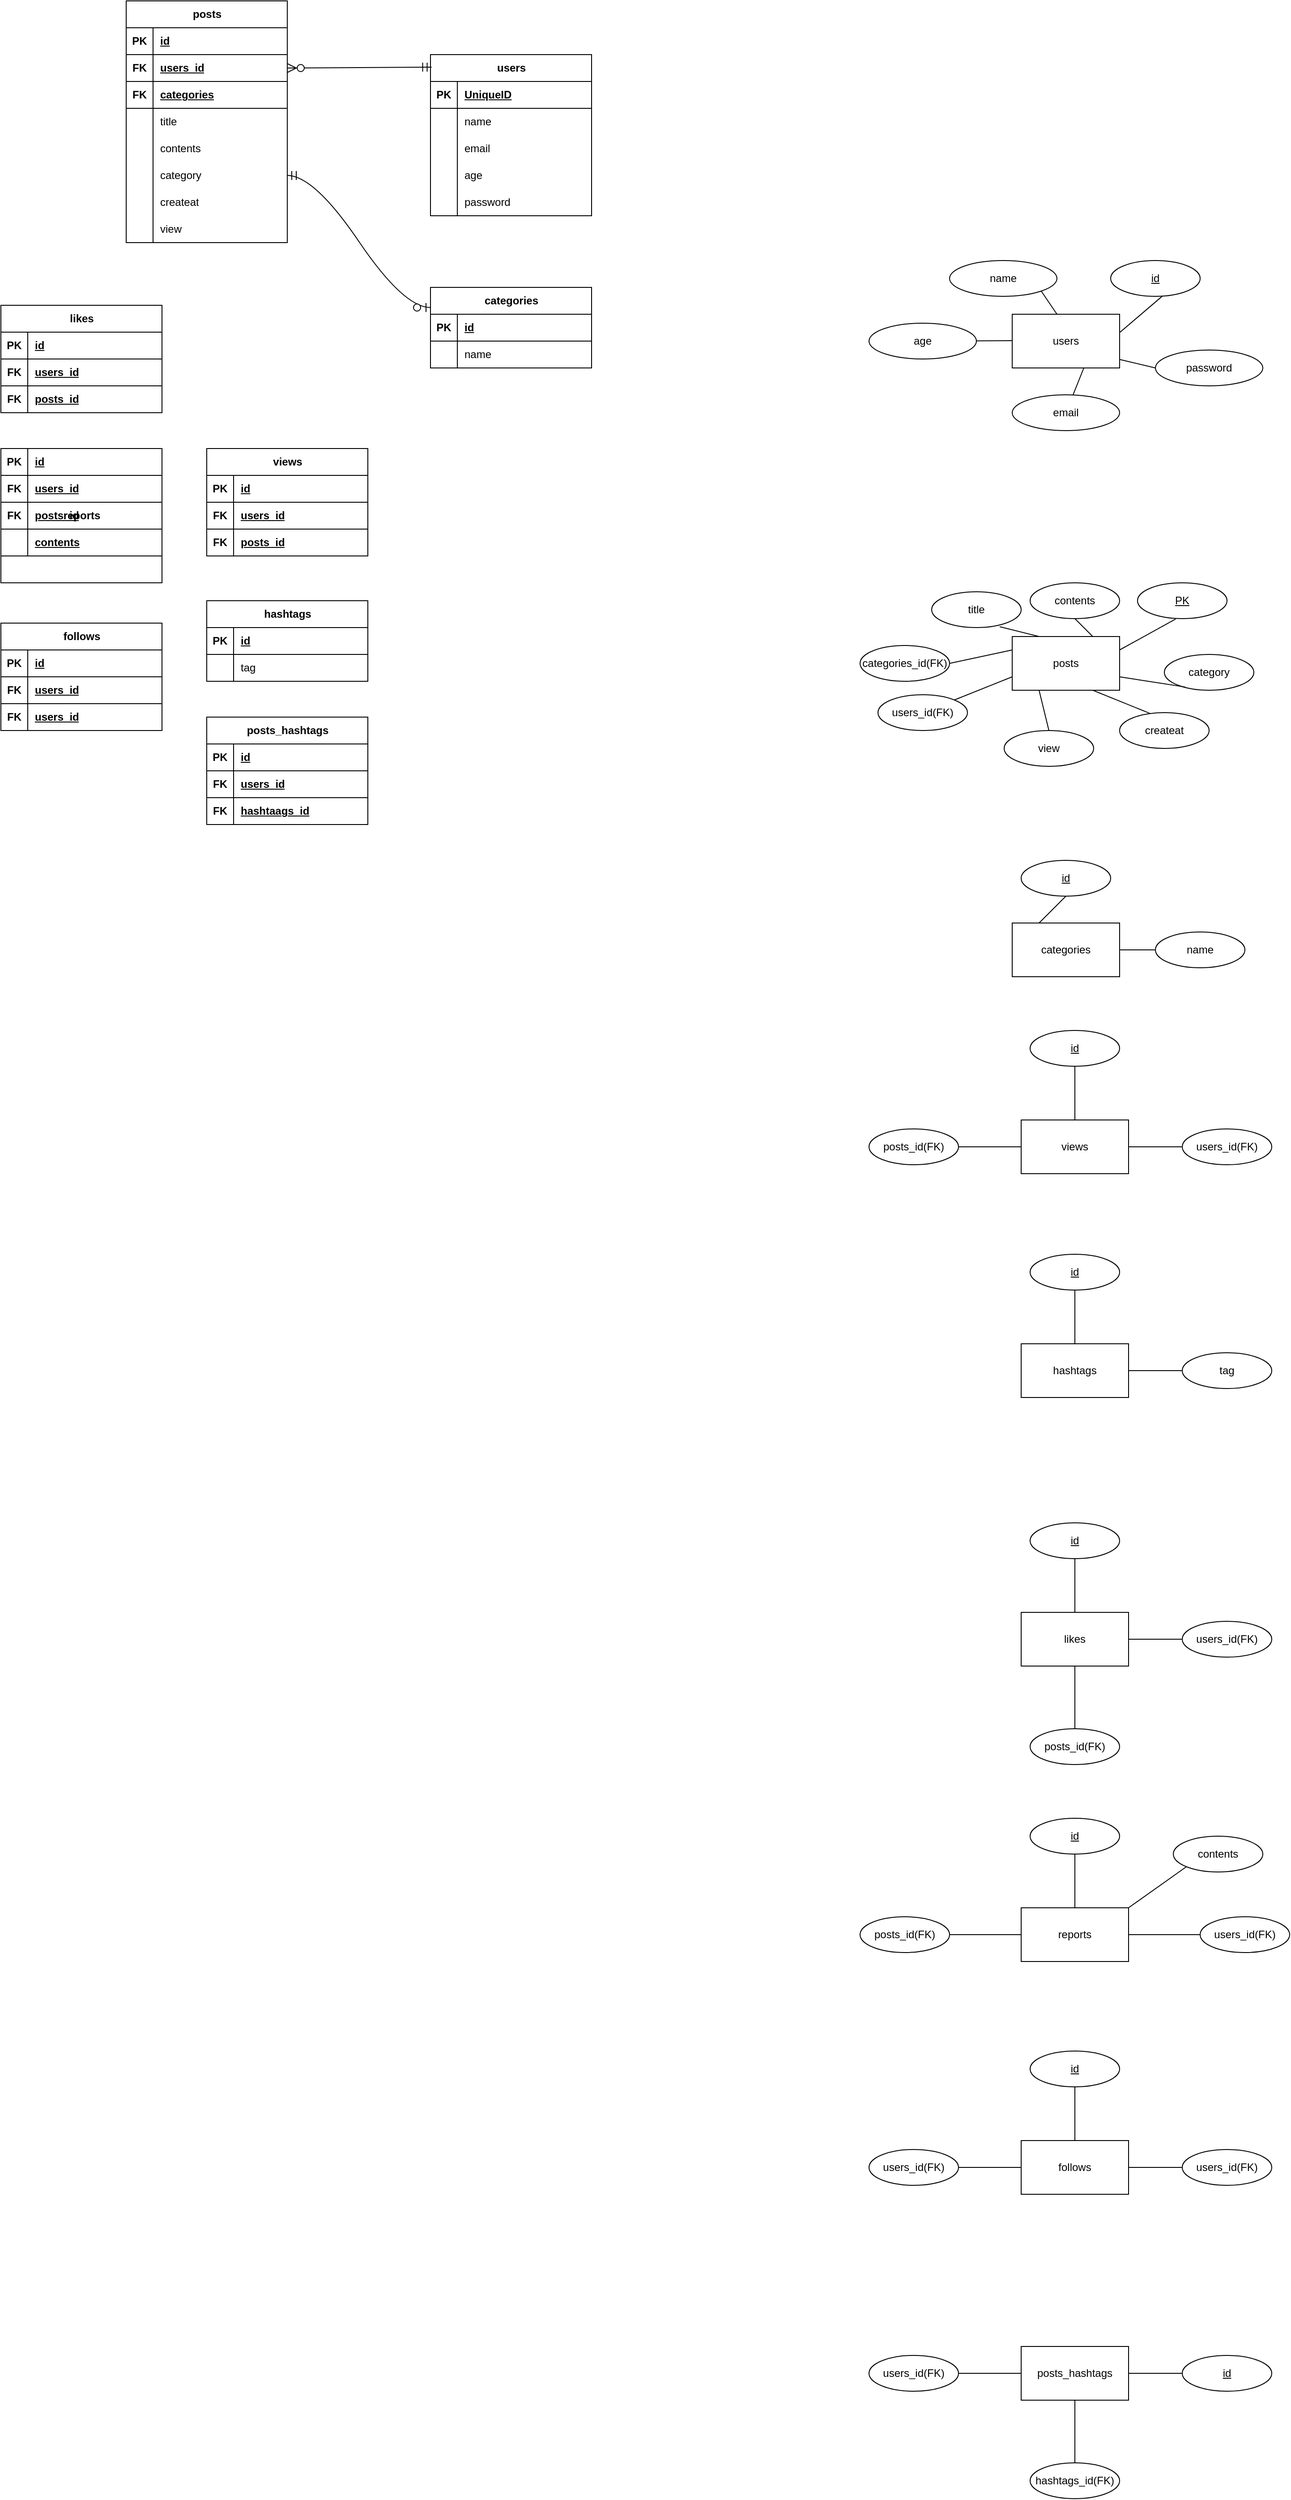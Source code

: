 <mxfile version="28.1.1">
  <diagram name="페이지-1" id="oCtiQNkpkgry0I2lsgXV">
    <mxGraphModel dx="1355" dy="2084" grid="1" gridSize="10" guides="1" tooltips="1" connect="1" arrows="1" fold="1" page="1" pageScale="1" pageWidth="827" pageHeight="1169" math="0" shadow="0">
      <root>
        <mxCell id="0" />
        <mxCell id="1" parent="0" />
        <mxCell id="-64R4cn32s9kmWbZgJ81-1" value="users" style="rounded=0;whiteSpace=wrap;html=1;" vertex="1" parent="1">
          <mxGeometry x="1170" y="100" width="120" height="60" as="geometry" />
        </mxCell>
        <mxCell id="-64R4cn32s9kmWbZgJ81-2" value="posts" style="rounded=0;whiteSpace=wrap;html=1;" vertex="1" parent="1">
          <mxGeometry x="1170" y="460" width="120" height="60" as="geometry" />
        </mxCell>
        <mxCell id="-64R4cn32s9kmWbZgJ81-3" value="categories" style="rounded=0;whiteSpace=wrap;html=1;" vertex="1" parent="1">
          <mxGeometry x="1170" y="780" width="120" height="60" as="geometry" />
        </mxCell>
        <mxCell id="-64R4cn32s9kmWbZgJ81-4" value="views" style="rounded=0;whiteSpace=wrap;html=1;" vertex="1" parent="1">
          <mxGeometry x="1180" y="1000" width="120" height="60" as="geometry" />
        </mxCell>
        <mxCell id="-64R4cn32s9kmWbZgJ81-5" value="hashtags" style="rounded=0;whiteSpace=wrap;html=1;" vertex="1" parent="1">
          <mxGeometry x="1180" y="1250" width="120" height="60" as="geometry" />
        </mxCell>
        <mxCell id="-64R4cn32s9kmWbZgJ81-6" value="reports" style="rounded=0;whiteSpace=wrap;html=1;" vertex="1" parent="1">
          <mxGeometry x="1180" y="1880" width="120" height="60" as="geometry" />
        </mxCell>
        <mxCell id="-64R4cn32s9kmWbZgJ81-7" value="follow&lt;span style=&quot;background-color: transparent; color: light-dark(rgb(0, 0, 0), rgb(255, 255, 255));&quot;&gt;s&lt;/span&gt;" style="rounded=0;whiteSpace=wrap;html=1;" vertex="1" parent="1">
          <mxGeometry x="1180" y="2140" width="120" height="60" as="geometry" />
        </mxCell>
        <mxCell id="-64R4cn32s9kmWbZgJ81-8" value="email" style="ellipse;whiteSpace=wrap;html=1;" vertex="1" parent="1">
          <mxGeometry x="1170" y="190" width="120" height="40" as="geometry" />
        </mxCell>
        <mxCell id="-64R4cn32s9kmWbZgJ81-9" value="password" style="ellipse;whiteSpace=wrap;html=1;" vertex="1" parent="1">
          <mxGeometry x="1330" y="140" width="120" height="40" as="geometry" />
        </mxCell>
        <mxCell id="-64R4cn32s9kmWbZgJ81-10" value="name" style="ellipse;whiteSpace=wrap;html=1;" vertex="1" parent="1">
          <mxGeometry x="1100" y="40" width="120" height="40" as="geometry" />
        </mxCell>
        <mxCell id="-64R4cn32s9kmWbZgJ81-11" value="age" style="ellipse;whiteSpace=wrap;html=1;" vertex="1" parent="1">
          <mxGeometry x="1010" y="110" width="120" height="40" as="geometry" />
        </mxCell>
        <mxCell id="-64R4cn32s9kmWbZgJ81-12" value="id" style="ellipse;whiteSpace=wrap;html=1;align=center;fontStyle=4;" vertex="1" parent="1">
          <mxGeometry x="1280" y="40" width="100" height="40" as="geometry" />
        </mxCell>
        <mxCell id="-64R4cn32s9kmWbZgJ81-13" value="" style="endArrow=none;html=1;rounded=0;" edge="1" parent="1" target="-64R4cn32s9kmWbZgJ81-11">
          <mxGeometry relative="1" as="geometry">
            <mxPoint x="1170" y="129.5" as="sourcePoint" />
            <mxPoint x="1330" y="129.5" as="targetPoint" />
          </mxGeometry>
        </mxCell>
        <mxCell id="-64R4cn32s9kmWbZgJ81-14" value="" style="endArrow=none;html=1;rounded=0;exitX=0.58;exitY=0.989;exitDx=0;exitDy=0;exitPerimeter=0;" edge="1" parent="1" source="-64R4cn32s9kmWbZgJ81-12">
          <mxGeometry relative="1" as="geometry">
            <mxPoint x="1330" y="120" as="sourcePoint" />
            <mxPoint x="1290" y="120.5" as="targetPoint" />
          </mxGeometry>
        </mxCell>
        <mxCell id="-64R4cn32s9kmWbZgJ81-15" value="" style="endArrow=none;html=1;rounded=0;exitX=0;exitY=0.5;exitDx=0;exitDy=0;" edge="1" parent="1" source="-64R4cn32s9kmWbZgJ81-9">
          <mxGeometry relative="1" as="geometry">
            <mxPoint x="1338" y="110" as="sourcePoint" />
            <mxPoint x="1290" y="150.5" as="targetPoint" />
          </mxGeometry>
        </mxCell>
        <mxCell id="-64R4cn32s9kmWbZgJ81-16" value="" style="endArrow=none;html=1;rounded=0;" edge="1" parent="1" target="-64R4cn32s9kmWbZgJ81-8">
          <mxGeometry relative="1" as="geometry">
            <mxPoint x="1250" y="160" as="sourcePoint" />
            <mxPoint x="1270" y="180" as="targetPoint" />
          </mxGeometry>
        </mxCell>
        <mxCell id="-64R4cn32s9kmWbZgJ81-17" value="" style="endArrow=none;html=1;rounded=0;exitX=1;exitY=1;exitDx=0;exitDy=0;" edge="1" parent="1" source="-64R4cn32s9kmWbZgJ81-10">
          <mxGeometry relative="1" as="geometry">
            <mxPoint x="1268" y="59.5" as="sourcePoint" />
            <mxPoint x="1220" y="100" as="targetPoint" />
          </mxGeometry>
        </mxCell>
        <mxCell id="-64R4cn32s9kmWbZgJ81-18" value="users" style="shape=table;startSize=30;container=1;collapsible=1;childLayout=tableLayout;fixedRows=1;rowLines=0;fontStyle=1;align=center;resizeLast=1;html=1;" vertex="1" parent="1">
          <mxGeometry x="520" y="-190" width="180" height="180" as="geometry" />
        </mxCell>
        <mxCell id="-64R4cn32s9kmWbZgJ81-19" value="" style="shape=tableRow;horizontal=0;startSize=0;swimlaneHead=0;swimlaneBody=0;fillColor=none;collapsible=0;dropTarget=0;points=[[0,0.5],[1,0.5]];portConstraint=eastwest;top=0;left=0;right=0;bottom=1;" vertex="1" parent="-64R4cn32s9kmWbZgJ81-18">
          <mxGeometry y="30" width="180" height="30" as="geometry" />
        </mxCell>
        <mxCell id="-64R4cn32s9kmWbZgJ81-20" value="PK" style="shape=partialRectangle;connectable=0;fillColor=none;top=0;left=0;bottom=0;right=0;fontStyle=1;overflow=hidden;whiteSpace=wrap;html=1;" vertex="1" parent="-64R4cn32s9kmWbZgJ81-19">
          <mxGeometry width="30" height="30" as="geometry">
            <mxRectangle width="30" height="30" as="alternateBounds" />
          </mxGeometry>
        </mxCell>
        <mxCell id="-64R4cn32s9kmWbZgJ81-21" value="UniqueID" style="shape=partialRectangle;connectable=0;fillColor=none;top=0;left=0;bottom=0;right=0;align=left;spacingLeft=6;fontStyle=5;overflow=hidden;whiteSpace=wrap;html=1;" vertex="1" parent="-64R4cn32s9kmWbZgJ81-19">
          <mxGeometry x="30" width="150" height="30" as="geometry">
            <mxRectangle width="150" height="30" as="alternateBounds" />
          </mxGeometry>
        </mxCell>
        <mxCell id="-64R4cn32s9kmWbZgJ81-22" value="" style="shape=tableRow;horizontal=0;startSize=0;swimlaneHead=0;swimlaneBody=0;fillColor=none;collapsible=0;dropTarget=0;points=[[0,0.5],[1,0.5]];portConstraint=eastwest;top=0;left=0;right=0;bottom=0;" vertex="1" parent="-64R4cn32s9kmWbZgJ81-18">
          <mxGeometry y="60" width="180" height="30" as="geometry" />
        </mxCell>
        <mxCell id="-64R4cn32s9kmWbZgJ81-23" value="" style="shape=partialRectangle;connectable=0;fillColor=none;top=0;left=0;bottom=0;right=0;editable=1;overflow=hidden;whiteSpace=wrap;html=1;" vertex="1" parent="-64R4cn32s9kmWbZgJ81-22">
          <mxGeometry width="30" height="30" as="geometry">
            <mxRectangle width="30" height="30" as="alternateBounds" />
          </mxGeometry>
        </mxCell>
        <mxCell id="-64R4cn32s9kmWbZgJ81-24" value="name" style="shape=partialRectangle;connectable=0;fillColor=none;top=0;left=0;bottom=0;right=0;align=left;spacingLeft=6;overflow=hidden;whiteSpace=wrap;html=1;" vertex="1" parent="-64R4cn32s9kmWbZgJ81-22">
          <mxGeometry x="30" width="150" height="30" as="geometry">
            <mxRectangle width="150" height="30" as="alternateBounds" />
          </mxGeometry>
        </mxCell>
        <mxCell id="-64R4cn32s9kmWbZgJ81-25" value="" style="shape=tableRow;horizontal=0;startSize=0;swimlaneHead=0;swimlaneBody=0;fillColor=none;collapsible=0;dropTarget=0;points=[[0,0.5],[1,0.5]];portConstraint=eastwest;top=0;left=0;right=0;bottom=0;" vertex="1" parent="-64R4cn32s9kmWbZgJ81-18">
          <mxGeometry y="90" width="180" height="30" as="geometry" />
        </mxCell>
        <mxCell id="-64R4cn32s9kmWbZgJ81-26" value="" style="shape=partialRectangle;connectable=0;fillColor=none;top=0;left=0;bottom=0;right=0;editable=1;overflow=hidden;whiteSpace=wrap;html=1;" vertex="1" parent="-64R4cn32s9kmWbZgJ81-25">
          <mxGeometry width="30" height="30" as="geometry">
            <mxRectangle width="30" height="30" as="alternateBounds" />
          </mxGeometry>
        </mxCell>
        <mxCell id="-64R4cn32s9kmWbZgJ81-27" value="email" style="shape=partialRectangle;connectable=0;fillColor=none;top=0;left=0;bottom=0;right=0;align=left;spacingLeft=6;overflow=hidden;whiteSpace=wrap;html=1;" vertex="1" parent="-64R4cn32s9kmWbZgJ81-25">
          <mxGeometry x="30" width="150" height="30" as="geometry">
            <mxRectangle width="150" height="30" as="alternateBounds" />
          </mxGeometry>
        </mxCell>
        <mxCell id="-64R4cn32s9kmWbZgJ81-28" value="" style="shape=tableRow;horizontal=0;startSize=0;swimlaneHead=0;swimlaneBody=0;fillColor=none;collapsible=0;dropTarget=0;points=[[0,0.5],[1,0.5]];portConstraint=eastwest;top=0;left=0;right=0;bottom=0;" vertex="1" parent="-64R4cn32s9kmWbZgJ81-18">
          <mxGeometry y="120" width="180" height="30" as="geometry" />
        </mxCell>
        <mxCell id="-64R4cn32s9kmWbZgJ81-29" value="" style="shape=partialRectangle;connectable=0;fillColor=none;top=0;left=0;bottom=0;right=0;editable=1;overflow=hidden;whiteSpace=wrap;html=1;" vertex="1" parent="-64R4cn32s9kmWbZgJ81-28">
          <mxGeometry width="30" height="30" as="geometry">
            <mxRectangle width="30" height="30" as="alternateBounds" />
          </mxGeometry>
        </mxCell>
        <mxCell id="-64R4cn32s9kmWbZgJ81-30" value="age" style="shape=partialRectangle;connectable=0;fillColor=none;top=0;left=0;bottom=0;right=0;align=left;spacingLeft=6;overflow=hidden;whiteSpace=wrap;html=1;" vertex="1" parent="-64R4cn32s9kmWbZgJ81-28">
          <mxGeometry x="30" width="150" height="30" as="geometry">
            <mxRectangle width="150" height="30" as="alternateBounds" />
          </mxGeometry>
        </mxCell>
        <mxCell id="-64R4cn32s9kmWbZgJ81-31" value="" style="shape=tableRow;horizontal=0;startSize=0;swimlaneHead=0;swimlaneBody=0;fillColor=none;collapsible=0;dropTarget=0;points=[[0,0.5],[1,0.5]];portConstraint=eastwest;top=0;left=0;right=0;bottom=0;" vertex="1" parent="-64R4cn32s9kmWbZgJ81-18">
          <mxGeometry y="150" width="180" height="30" as="geometry" />
        </mxCell>
        <mxCell id="-64R4cn32s9kmWbZgJ81-32" value="" style="shape=partialRectangle;connectable=0;fillColor=none;top=0;left=0;bottom=0;right=0;editable=1;overflow=hidden;whiteSpace=wrap;html=1;" vertex="1" parent="-64R4cn32s9kmWbZgJ81-31">
          <mxGeometry width="30" height="30" as="geometry">
            <mxRectangle width="30" height="30" as="alternateBounds" />
          </mxGeometry>
        </mxCell>
        <mxCell id="-64R4cn32s9kmWbZgJ81-33" value="password" style="shape=partialRectangle;connectable=0;fillColor=none;top=0;left=0;bottom=0;right=0;align=left;spacingLeft=6;overflow=hidden;whiteSpace=wrap;html=1;" vertex="1" parent="-64R4cn32s9kmWbZgJ81-31">
          <mxGeometry x="30" width="150" height="30" as="geometry">
            <mxRectangle width="150" height="30" as="alternateBounds" />
          </mxGeometry>
        </mxCell>
        <mxCell id="-64R4cn32s9kmWbZgJ81-34" value="users_id(FK)" style="ellipse;whiteSpace=wrap;html=1;align=center;" vertex="1" parent="1">
          <mxGeometry x="1020" y="525" width="100" height="40" as="geometry" />
        </mxCell>
        <mxCell id="-64R4cn32s9kmWbZgJ81-35" value="category" style="ellipse;whiteSpace=wrap;html=1;align=center;" vertex="1" parent="1">
          <mxGeometry x="1340" y="480" width="100" height="40" as="geometry" />
        </mxCell>
        <mxCell id="-64R4cn32s9kmWbZgJ81-36" value="categories_id(FK)" style="ellipse;whiteSpace=wrap;html=1;align=center;" vertex="1" parent="1">
          <mxGeometry x="1000" y="470" width="100" height="40" as="geometry" />
        </mxCell>
        <mxCell id="-64R4cn32s9kmWbZgJ81-37" value="view" style="ellipse;whiteSpace=wrap;html=1;align=center;" vertex="1" parent="1">
          <mxGeometry x="1161" y="565" width="100" height="40" as="geometry" />
        </mxCell>
        <mxCell id="-64R4cn32s9kmWbZgJ81-38" value="contents" style="ellipse;whiteSpace=wrap;html=1;align=center;" vertex="1" parent="1">
          <mxGeometry x="1190" y="400" width="100" height="40" as="geometry" />
        </mxCell>
        <mxCell id="-64R4cn32s9kmWbZgJ81-39" value="title" style="ellipse;whiteSpace=wrap;html=1;align=center;" vertex="1" parent="1">
          <mxGeometry x="1080" y="410" width="100" height="40" as="geometry" />
        </mxCell>
        <mxCell id="-64R4cn32s9kmWbZgJ81-40" value="createat" style="ellipse;whiteSpace=wrap;html=1;align=center;" vertex="1" parent="1">
          <mxGeometry x="1290" y="545" width="100" height="40" as="geometry" />
        </mxCell>
        <mxCell id="-64R4cn32s9kmWbZgJ81-41" value="PK" style="ellipse;whiteSpace=wrap;html=1;align=center;fontStyle=4;" vertex="1" parent="1">
          <mxGeometry x="1310" y="400" width="100" height="40" as="geometry" />
        </mxCell>
        <mxCell id="-64R4cn32s9kmWbZgJ81-42" value="" style="endArrow=none;html=1;rounded=0;exitX=0.426;exitY=1.011;exitDx=0;exitDy=0;exitPerimeter=0;entryX=1;entryY=0.25;entryDx=0;entryDy=0;" edge="1" parent="1" source="-64R4cn32s9kmWbZgJ81-41" target="-64R4cn32s9kmWbZgJ81-2">
          <mxGeometry relative="1" as="geometry">
            <mxPoint x="1338" y="439.75" as="sourcePoint" />
            <mxPoint x="1290" y="480.25" as="targetPoint" />
          </mxGeometry>
        </mxCell>
        <mxCell id="-64R4cn32s9kmWbZgJ81-43" value="" style="endArrow=none;html=1;rounded=0;exitX=0.234;exitY=0.911;exitDx=0;exitDy=0;exitPerimeter=0;entryX=1;entryY=0.75;entryDx=0;entryDy=0;" edge="1" parent="1" source="-64R4cn32s9kmWbZgJ81-35" target="-64R4cn32s9kmWbZgJ81-2">
          <mxGeometry relative="1" as="geometry">
            <mxPoint x="1353" y="514" as="sourcePoint" />
            <mxPoint x="1290" y="549" as="targetPoint" />
          </mxGeometry>
        </mxCell>
        <mxCell id="-64R4cn32s9kmWbZgJ81-44" value="" style="endArrow=none;html=1;rounded=0;exitX=0.346;exitY=0.029;exitDx=0;exitDy=0;exitPerimeter=0;entryX=0.75;entryY=1;entryDx=0;entryDy=0;" edge="1" parent="1" source="-64R4cn32s9kmWbZgJ81-40" target="-64R4cn32s9kmWbZgJ81-2">
          <mxGeometry relative="1" as="geometry">
            <mxPoint x="1330" y="531" as="sourcePoint" />
            <mxPoint x="1257" y="520" as="targetPoint" />
          </mxGeometry>
        </mxCell>
        <mxCell id="-64R4cn32s9kmWbZgJ81-45" value="" style="endArrow=none;html=1;rounded=0;exitX=0.5;exitY=0;exitDx=0;exitDy=0;entryX=0.25;entryY=1;entryDx=0;entryDy=0;" edge="1" parent="1" source="-64R4cn32s9kmWbZgJ81-37" target="-64R4cn32s9kmWbZgJ81-2">
          <mxGeometry relative="1" as="geometry">
            <mxPoint x="1272.5" y="546" as="sourcePoint" />
            <mxPoint x="1207.5" y="520" as="targetPoint" />
          </mxGeometry>
        </mxCell>
        <mxCell id="-64R4cn32s9kmWbZgJ81-46" value="" style="endArrow=none;html=1;rounded=0;exitX=1;exitY=0;exitDx=0;exitDy=0;entryX=0;entryY=0.75;entryDx=0;entryDy=0;" edge="1" parent="1" source="-64R4cn32s9kmWbZgJ81-34" target="-64R4cn32s9kmWbZgJ81-2">
          <mxGeometry relative="1" as="geometry">
            <mxPoint x="1235" y="520" as="sourcePoint" />
            <mxPoint x="1170" y="494" as="targetPoint" />
          </mxGeometry>
        </mxCell>
        <mxCell id="-64R4cn32s9kmWbZgJ81-47" value="" style="endArrow=none;html=1;rounded=0;exitX=1;exitY=0.5;exitDx=0;exitDy=0;entryX=0;entryY=0.25;entryDx=0;entryDy=0;" edge="1" parent="1" source="-64R4cn32s9kmWbZgJ81-36" target="-64R4cn32s9kmWbZgJ81-2">
          <mxGeometry relative="1" as="geometry">
            <mxPoint x="1130" y="484" as="sourcePoint" />
            <mxPoint x="1162" y="460" as="targetPoint" />
          </mxGeometry>
        </mxCell>
        <mxCell id="-64R4cn32s9kmWbZgJ81-48" value="" style="endArrow=none;html=1;rounded=0;exitX=0.76;exitY=0.975;exitDx=0;exitDy=0;entryX=0.25;entryY=0;entryDx=0;entryDy=0;exitPerimeter=0;" edge="1" parent="1" source="-64R4cn32s9kmWbZgJ81-39" target="-64R4cn32s9kmWbZgJ81-2">
          <mxGeometry relative="1" as="geometry">
            <mxPoint x="1150" y="500" as="sourcePoint" />
            <mxPoint x="1188" y="504" as="targetPoint" />
          </mxGeometry>
        </mxCell>
        <mxCell id="-64R4cn32s9kmWbZgJ81-49" value="" style="endArrow=none;html=1;rounded=0;exitX=0.75;exitY=0;exitDx=0;exitDy=0;entryX=0.5;entryY=1;entryDx=0;entryDy=0;" edge="1" parent="1" source="-64R4cn32s9kmWbZgJ81-2" target="-64R4cn32s9kmWbZgJ81-38">
          <mxGeometry relative="1" as="geometry">
            <mxPoint x="1166" y="459" as="sourcePoint" />
            <mxPoint x="1210" y="470" as="targetPoint" />
          </mxGeometry>
        </mxCell>
        <mxCell id="-64R4cn32s9kmWbZgJ81-50" value="posts" style="shape=table;startSize=30;container=1;collapsible=1;childLayout=tableLayout;fixedRows=1;rowLines=0;fontStyle=1;align=center;resizeLast=1;html=1;" vertex="1" parent="1">
          <mxGeometry x="180" y="-250" width="180" height="270" as="geometry" />
        </mxCell>
        <mxCell id="-64R4cn32s9kmWbZgJ81-51" value="" style="shape=tableRow;horizontal=0;startSize=0;swimlaneHead=0;swimlaneBody=0;fillColor=none;collapsible=0;dropTarget=0;points=[[0,0.5],[1,0.5]];portConstraint=eastwest;top=0;left=0;right=0;bottom=1;" vertex="1" parent="-64R4cn32s9kmWbZgJ81-50">
          <mxGeometry y="30" width="180" height="30" as="geometry" />
        </mxCell>
        <mxCell id="-64R4cn32s9kmWbZgJ81-52" value="PK" style="shape=partialRectangle;connectable=0;fillColor=none;top=0;left=0;bottom=0;right=0;fontStyle=1;overflow=hidden;whiteSpace=wrap;html=1;" vertex="1" parent="-64R4cn32s9kmWbZgJ81-51">
          <mxGeometry width="30" height="30" as="geometry">
            <mxRectangle width="30" height="30" as="alternateBounds" />
          </mxGeometry>
        </mxCell>
        <mxCell id="-64R4cn32s9kmWbZgJ81-53" value="id" style="shape=partialRectangle;connectable=0;fillColor=none;top=0;left=0;bottom=0;right=0;align=left;spacingLeft=6;fontStyle=5;overflow=hidden;whiteSpace=wrap;html=1;" vertex="1" parent="-64R4cn32s9kmWbZgJ81-51">
          <mxGeometry x="30" width="150" height="30" as="geometry">
            <mxRectangle width="150" height="30" as="alternateBounds" />
          </mxGeometry>
        </mxCell>
        <mxCell id="-64R4cn32s9kmWbZgJ81-54" value="" style="shape=tableRow;horizontal=0;startSize=0;swimlaneHead=0;swimlaneBody=0;fillColor=none;collapsible=0;dropTarget=0;points=[[0,0.5],[1,0.5]];portConstraint=eastwest;top=0;left=0;right=0;bottom=1;" vertex="1" parent="-64R4cn32s9kmWbZgJ81-50">
          <mxGeometry y="60" width="180" height="30" as="geometry" />
        </mxCell>
        <mxCell id="-64R4cn32s9kmWbZgJ81-55" value="FK" style="shape=partialRectangle;connectable=0;fillColor=none;top=0;left=0;bottom=0;right=0;fontStyle=1;overflow=hidden;whiteSpace=wrap;html=1;" vertex="1" parent="-64R4cn32s9kmWbZgJ81-54">
          <mxGeometry width="30" height="30" as="geometry">
            <mxRectangle width="30" height="30" as="alternateBounds" />
          </mxGeometry>
        </mxCell>
        <mxCell id="-64R4cn32s9kmWbZgJ81-56" value="users_id" style="shape=partialRectangle;connectable=0;fillColor=none;top=0;left=0;bottom=0;right=0;align=left;spacingLeft=6;fontStyle=5;overflow=hidden;whiteSpace=wrap;html=1;" vertex="1" parent="-64R4cn32s9kmWbZgJ81-54">
          <mxGeometry x="30" width="150" height="30" as="geometry">
            <mxRectangle width="150" height="30" as="alternateBounds" />
          </mxGeometry>
        </mxCell>
        <mxCell id="-64R4cn32s9kmWbZgJ81-57" value="" style="shape=tableRow;horizontal=0;startSize=0;swimlaneHead=0;swimlaneBody=0;fillColor=none;collapsible=0;dropTarget=0;points=[[0,0.5],[1,0.5]];portConstraint=eastwest;top=0;left=0;right=0;bottom=1;" vertex="1" parent="-64R4cn32s9kmWbZgJ81-50">
          <mxGeometry y="90" width="180" height="30" as="geometry" />
        </mxCell>
        <mxCell id="-64R4cn32s9kmWbZgJ81-58" value="FK" style="shape=partialRectangle;connectable=0;fillColor=none;top=0;left=0;bottom=0;right=0;fontStyle=1;overflow=hidden;whiteSpace=wrap;html=1;" vertex="1" parent="-64R4cn32s9kmWbZgJ81-57">
          <mxGeometry width="30" height="30" as="geometry">
            <mxRectangle width="30" height="30" as="alternateBounds" />
          </mxGeometry>
        </mxCell>
        <mxCell id="-64R4cn32s9kmWbZgJ81-59" value="categories" style="shape=partialRectangle;connectable=0;fillColor=none;top=0;left=0;bottom=0;right=0;align=left;spacingLeft=6;fontStyle=5;overflow=hidden;whiteSpace=wrap;html=1;" vertex="1" parent="-64R4cn32s9kmWbZgJ81-57">
          <mxGeometry x="30" width="150" height="30" as="geometry">
            <mxRectangle width="150" height="30" as="alternateBounds" />
          </mxGeometry>
        </mxCell>
        <mxCell id="-64R4cn32s9kmWbZgJ81-60" value="" style="shape=tableRow;horizontal=0;startSize=0;swimlaneHead=0;swimlaneBody=0;fillColor=none;collapsible=0;dropTarget=0;points=[[0,0.5],[1,0.5]];portConstraint=eastwest;top=0;left=0;right=0;bottom=0;" vertex="1" parent="-64R4cn32s9kmWbZgJ81-50">
          <mxGeometry y="120" width="180" height="30" as="geometry" />
        </mxCell>
        <mxCell id="-64R4cn32s9kmWbZgJ81-61" value="" style="shape=partialRectangle;connectable=0;fillColor=none;top=0;left=0;bottom=0;right=0;editable=1;overflow=hidden;whiteSpace=wrap;html=1;" vertex="1" parent="-64R4cn32s9kmWbZgJ81-60">
          <mxGeometry width="30" height="30" as="geometry">
            <mxRectangle width="30" height="30" as="alternateBounds" />
          </mxGeometry>
        </mxCell>
        <mxCell id="-64R4cn32s9kmWbZgJ81-62" value="title" style="shape=partialRectangle;connectable=0;fillColor=none;top=0;left=0;bottom=0;right=0;align=left;spacingLeft=6;overflow=hidden;whiteSpace=wrap;html=1;" vertex="1" parent="-64R4cn32s9kmWbZgJ81-60">
          <mxGeometry x="30" width="150" height="30" as="geometry">
            <mxRectangle width="150" height="30" as="alternateBounds" />
          </mxGeometry>
        </mxCell>
        <mxCell id="-64R4cn32s9kmWbZgJ81-63" value="" style="shape=tableRow;horizontal=0;startSize=0;swimlaneHead=0;swimlaneBody=0;fillColor=none;collapsible=0;dropTarget=0;points=[[0,0.5],[1,0.5]];portConstraint=eastwest;top=0;left=0;right=0;bottom=0;" vertex="1" parent="-64R4cn32s9kmWbZgJ81-50">
          <mxGeometry y="150" width="180" height="30" as="geometry" />
        </mxCell>
        <mxCell id="-64R4cn32s9kmWbZgJ81-64" value="" style="shape=partialRectangle;connectable=0;fillColor=none;top=0;left=0;bottom=0;right=0;editable=1;overflow=hidden;whiteSpace=wrap;html=1;" vertex="1" parent="-64R4cn32s9kmWbZgJ81-63">
          <mxGeometry width="30" height="30" as="geometry">
            <mxRectangle width="30" height="30" as="alternateBounds" />
          </mxGeometry>
        </mxCell>
        <mxCell id="-64R4cn32s9kmWbZgJ81-65" value="contents" style="shape=partialRectangle;connectable=0;fillColor=none;top=0;left=0;bottom=0;right=0;align=left;spacingLeft=6;overflow=hidden;whiteSpace=wrap;html=1;" vertex="1" parent="-64R4cn32s9kmWbZgJ81-63">
          <mxGeometry x="30" width="150" height="30" as="geometry">
            <mxRectangle width="150" height="30" as="alternateBounds" />
          </mxGeometry>
        </mxCell>
        <mxCell id="-64R4cn32s9kmWbZgJ81-66" value="" style="shape=tableRow;horizontal=0;startSize=0;swimlaneHead=0;swimlaneBody=0;fillColor=none;collapsible=0;dropTarget=0;points=[[0,0.5],[1,0.5]];portConstraint=eastwest;top=0;left=0;right=0;bottom=0;" vertex="1" parent="-64R4cn32s9kmWbZgJ81-50">
          <mxGeometry y="180" width="180" height="30" as="geometry" />
        </mxCell>
        <mxCell id="-64R4cn32s9kmWbZgJ81-67" value="" style="shape=partialRectangle;connectable=0;fillColor=none;top=0;left=0;bottom=0;right=0;editable=1;overflow=hidden;whiteSpace=wrap;html=1;" vertex="1" parent="-64R4cn32s9kmWbZgJ81-66">
          <mxGeometry width="30" height="30" as="geometry">
            <mxRectangle width="30" height="30" as="alternateBounds" />
          </mxGeometry>
        </mxCell>
        <mxCell id="-64R4cn32s9kmWbZgJ81-68" value="category" style="shape=partialRectangle;connectable=0;fillColor=none;top=0;left=0;bottom=0;right=0;align=left;spacingLeft=6;overflow=hidden;whiteSpace=wrap;html=1;" vertex="1" parent="-64R4cn32s9kmWbZgJ81-66">
          <mxGeometry x="30" width="150" height="30" as="geometry">
            <mxRectangle width="150" height="30" as="alternateBounds" />
          </mxGeometry>
        </mxCell>
        <mxCell id="-64R4cn32s9kmWbZgJ81-69" value="" style="shape=tableRow;horizontal=0;startSize=0;swimlaneHead=0;swimlaneBody=0;fillColor=none;collapsible=0;dropTarget=0;points=[[0,0.5],[1,0.5]];portConstraint=eastwest;top=0;left=0;right=0;bottom=0;" vertex="1" parent="-64R4cn32s9kmWbZgJ81-50">
          <mxGeometry y="210" width="180" height="30" as="geometry" />
        </mxCell>
        <mxCell id="-64R4cn32s9kmWbZgJ81-70" value="" style="shape=partialRectangle;connectable=0;fillColor=none;top=0;left=0;bottom=0;right=0;editable=1;overflow=hidden;whiteSpace=wrap;html=1;" vertex="1" parent="-64R4cn32s9kmWbZgJ81-69">
          <mxGeometry width="30" height="30" as="geometry">
            <mxRectangle width="30" height="30" as="alternateBounds" />
          </mxGeometry>
        </mxCell>
        <mxCell id="-64R4cn32s9kmWbZgJ81-71" value="createat" style="shape=partialRectangle;connectable=0;fillColor=none;top=0;left=0;bottom=0;right=0;align=left;spacingLeft=6;overflow=hidden;whiteSpace=wrap;html=1;" vertex="1" parent="-64R4cn32s9kmWbZgJ81-69">
          <mxGeometry x="30" width="150" height="30" as="geometry">
            <mxRectangle width="150" height="30" as="alternateBounds" />
          </mxGeometry>
        </mxCell>
        <mxCell id="-64R4cn32s9kmWbZgJ81-72" value="" style="shape=tableRow;horizontal=0;startSize=0;swimlaneHead=0;swimlaneBody=0;fillColor=none;collapsible=0;dropTarget=0;points=[[0,0.5],[1,0.5]];portConstraint=eastwest;top=0;left=0;right=0;bottom=0;" vertex="1" parent="-64R4cn32s9kmWbZgJ81-50">
          <mxGeometry y="240" width="180" height="30" as="geometry" />
        </mxCell>
        <mxCell id="-64R4cn32s9kmWbZgJ81-73" value="" style="shape=partialRectangle;connectable=0;fillColor=none;top=0;left=0;bottom=0;right=0;editable=1;overflow=hidden;whiteSpace=wrap;html=1;" vertex="1" parent="-64R4cn32s9kmWbZgJ81-72">
          <mxGeometry width="30" height="30" as="geometry">
            <mxRectangle width="30" height="30" as="alternateBounds" />
          </mxGeometry>
        </mxCell>
        <mxCell id="-64R4cn32s9kmWbZgJ81-74" value="view" style="shape=partialRectangle;connectable=0;fillColor=none;top=0;left=0;bottom=0;right=0;align=left;spacingLeft=6;overflow=hidden;whiteSpace=wrap;html=1;" vertex="1" parent="-64R4cn32s9kmWbZgJ81-72">
          <mxGeometry x="30" width="150" height="30" as="geometry">
            <mxRectangle width="150" height="30" as="alternateBounds" />
          </mxGeometry>
        </mxCell>
        <mxCell id="-64R4cn32s9kmWbZgJ81-75" value="id" style="ellipse;whiteSpace=wrap;html=1;align=center;fontStyle=4;" vertex="1" parent="1">
          <mxGeometry x="1180" y="710" width="100" height="40" as="geometry" />
        </mxCell>
        <mxCell id="-64R4cn32s9kmWbZgJ81-76" value="name" style="ellipse;whiteSpace=wrap;html=1;align=center;" vertex="1" parent="1">
          <mxGeometry x="1330" y="790" width="100" height="40" as="geometry" />
        </mxCell>
        <mxCell id="-64R4cn32s9kmWbZgJ81-77" value="" style="endArrow=none;html=1;rounded=0;exitX=0.25;exitY=0;exitDx=0;exitDy=0;entryX=0.5;entryY=1;entryDx=0;entryDy=0;" edge="1" parent="1" source="-64R4cn32s9kmWbZgJ81-3" target="-64R4cn32s9kmWbZgJ81-75">
          <mxGeometry relative="1" as="geometry">
            <mxPoint x="1030" y="748.46" as="sourcePoint" />
            <mxPoint x="1190" y="748.46" as="targetPoint" />
          </mxGeometry>
        </mxCell>
        <mxCell id="-64R4cn32s9kmWbZgJ81-78" value="" style="endArrow=none;html=1;rounded=0;exitX=1;exitY=0.5;exitDx=0;exitDy=0;entryX=0;entryY=0.5;entryDx=0;entryDy=0;" edge="1" parent="1" source="-64R4cn32s9kmWbZgJ81-3" target="-64R4cn32s9kmWbZgJ81-76">
          <mxGeometry relative="1" as="geometry">
            <mxPoint x="1200" y="900" as="sourcePoint" />
            <mxPoint x="1360" y="900" as="targetPoint" />
          </mxGeometry>
        </mxCell>
        <mxCell id="-64R4cn32s9kmWbZgJ81-79" value="categories" style="shape=table;startSize=30;container=1;collapsible=1;childLayout=tableLayout;fixedRows=1;rowLines=0;fontStyle=1;align=center;resizeLast=1;html=1;" vertex="1" parent="1">
          <mxGeometry x="520" y="70" width="180" height="90" as="geometry" />
        </mxCell>
        <mxCell id="-64R4cn32s9kmWbZgJ81-80" value="" style="shape=tableRow;horizontal=0;startSize=0;swimlaneHead=0;swimlaneBody=0;fillColor=none;collapsible=0;dropTarget=0;points=[[0,0.5],[1,0.5]];portConstraint=eastwest;top=0;left=0;right=0;bottom=1;" vertex="1" parent="-64R4cn32s9kmWbZgJ81-79">
          <mxGeometry y="30" width="180" height="30" as="geometry" />
        </mxCell>
        <mxCell id="-64R4cn32s9kmWbZgJ81-81" value="PK" style="shape=partialRectangle;connectable=0;fillColor=none;top=0;left=0;bottom=0;right=0;fontStyle=1;overflow=hidden;whiteSpace=wrap;html=1;" vertex="1" parent="-64R4cn32s9kmWbZgJ81-80">
          <mxGeometry width="30" height="30" as="geometry">
            <mxRectangle width="30" height="30" as="alternateBounds" />
          </mxGeometry>
        </mxCell>
        <mxCell id="-64R4cn32s9kmWbZgJ81-82" value="id" style="shape=partialRectangle;connectable=0;fillColor=none;top=0;left=0;bottom=0;right=0;align=left;spacingLeft=6;fontStyle=5;overflow=hidden;whiteSpace=wrap;html=1;" vertex="1" parent="-64R4cn32s9kmWbZgJ81-80">
          <mxGeometry x="30" width="150" height="30" as="geometry">
            <mxRectangle width="150" height="30" as="alternateBounds" />
          </mxGeometry>
        </mxCell>
        <mxCell id="-64R4cn32s9kmWbZgJ81-83" value="" style="shape=tableRow;horizontal=0;startSize=0;swimlaneHead=0;swimlaneBody=0;fillColor=none;collapsible=0;dropTarget=0;points=[[0,0.5],[1,0.5]];portConstraint=eastwest;top=0;left=0;right=0;bottom=0;" vertex="1" parent="-64R4cn32s9kmWbZgJ81-79">
          <mxGeometry y="60" width="180" height="30" as="geometry" />
        </mxCell>
        <mxCell id="-64R4cn32s9kmWbZgJ81-84" value="" style="shape=partialRectangle;connectable=0;fillColor=none;top=0;left=0;bottom=0;right=0;editable=1;overflow=hidden;whiteSpace=wrap;html=1;" vertex="1" parent="-64R4cn32s9kmWbZgJ81-83">
          <mxGeometry width="30" height="30" as="geometry">
            <mxRectangle width="30" height="30" as="alternateBounds" />
          </mxGeometry>
        </mxCell>
        <mxCell id="-64R4cn32s9kmWbZgJ81-85" value="name" style="shape=partialRectangle;connectable=0;fillColor=none;top=0;left=0;bottom=0;right=0;align=left;spacingLeft=6;overflow=hidden;whiteSpace=wrap;html=1;" vertex="1" parent="-64R4cn32s9kmWbZgJ81-83">
          <mxGeometry x="30" width="150" height="30" as="geometry">
            <mxRectangle width="150" height="30" as="alternateBounds" />
          </mxGeometry>
        </mxCell>
        <mxCell id="-64R4cn32s9kmWbZgJ81-86" value="posts_id(FK)" style="ellipse;whiteSpace=wrap;html=1;align=center;" vertex="1" parent="1">
          <mxGeometry x="1010" y="1010" width="100" height="40" as="geometry" />
        </mxCell>
        <mxCell id="-64R4cn32s9kmWbZgJ81-87" value="users_id(FK)" style="ellipse;whiteSpace=wrap;html=1;align=center;" vertex="1" parent="1">
          <mxGeometry x="1360" y="1010" width="100" height="40" as="geometry" />
        </mxCell>
        <mxCell id="-64R4cn32s9kmWbZgJ81-88" value="" style="endArrow=none;html=1;rounded=0;exitX=1;exitY=0.5;exitDx=0;exitDy=0;entryX=0;entryY=0.5;entryDx=0;entryDy=0;" edge="1" parent="1" source="-64R4cn32s9kmWbZgJ81-86" target="-64R4cn32s9kmWbZgJ81-4">
          <mxGeometry relative="1" as="geometry">
            <mxPoint x="1210" y="901" as="sourcePoint" />
            <mxPoint x="1240" y="871" as="targetPoint" />
          </mxGeometry>
        </mxCell>
        <mxCell id="-64R4cn32s9kmWbZgJ81-89" value="" style="endArrow=none;html=1;rounded=0;exitX=1;exitY=0.5;exitDx=0;exitDy=0;entryX=0;entryY=0.5;entryDx=0;entryDy=0;" edge="1" parent="1" source="-64R4cn32s9kmWbZgJ81-4" target="-64R4cn32s9kmWbZgJ81-87">
          <mxGeometry relative="1" as="geometry">
            <mxPoint x="1300" y="1029.23" as="sourcePoint" />
            <mxPoint x="1370" y="1000" as="targetPoint" />
          </mxGeometry>
        </mxCell>
        <mxCell id="-64R4cn32s9kmWbZgJ81-90" value="views" style="shape=table;startSize=30;container=1;collapsible=1;childLayout=tableLayout;fixedRows=1;rowLines=0;fontStyle=1;align=center;resizeLast=1;html=1;" vertex="1" parent="1">
          <mxGeometry x="270" y="250" width="180" height="120" as="geometry" />
        </mxCell>
        <mxCell id="-64R4cn32s9kmWbZgJ81-91" value="" style="shape=tableRow;horizontal=0;startSize=0;swimlaneHead=0;swimlaneBody=0;fillColor=none;collapsible=0;dropTarget=0;points=[[0,0.5],[1,0.5]];portConstraint=eastwest;top=0;left=0;right=0;bottom=1;" vertex="1" parent="-64R4cn32s9kmWbZgJ81-90">
          <mxGeometry y="30" width="180" height="30" as="geometry" />
        </mxCell>
        <mxCell id="-64R4cn32s9kmWbZgJ81-92" value="PK" style="shape=partialRectangle;connectable=0;fillColor=none;top=0;left=0;bottom=0;right=0;fontStyle=1;overflow=hidden;whiteSpace=wrap;html=1;" vertex="1" parent="-64R4cn32s9kmWbZgJ81-91">
          <mxGeometry width="30" height="30" as="geometry">
            <mxRectangle width="30" height="30" as="alternateBounds" />
          </mxGeometry>
        </mxCell>
        <mxCell id="-64R4cn32s9kmWbZgJ81-93" value="id" style="shape=partialRectangle;connectable=0;fillColor=none;top=0;left=0;bottom=0;right=0;align=left;spacingLeft=6;fontStyle=5;overflow=hidden;whiteSpace=wrap;html=1;" vertex="1" parent="-64R4cn32s9kmWbZgJ81-91">
          <mxGeometry x="30" width="150" height="30" as="geometry">
            <mxRectangle width="150" height="30" as="alternateBounds" />
          </mxGeometry>
        </mxCell>
        <mxCell id="-64R4cn32s9kmWbZgJ81-94" value="" style="shape=tableRow;horizontal=0;startSize=0;swimlaneHead=0;swimlaneBody=0;fillColor=none;collapsible=0;dropTarget=0;points=[[0,0.5],[1,0.5]];portConstraint=eastwest;top=0;left=0;right=0;bottom=1;" vertex="1" parent="-64R4cn32s9kmWbZgJ81-90">
          <mxGeometry y="60" width="180" height="30" as="geometry" />
        </mxCell>
        <mxCell id="-64R4cn32s9kmWbZgJ81-95" value="FK" style="shape=partialRectangle;connectable=0;fillColor=none;top=0;left=0;bottom=0;right=0;fontStyle=1;overflow=hidden;whiteSpace=wrap;html=1;" vertex="1" parent="-64R4cn32s9kmWbZgJ81-94">
          <mxGeometry width="30" height="30" as="geometry">
            <mxRectangle width="30" height="30" as="alternateBounds" />
          </mxGeometry>
        </mxCell>
        <mxCell id="-64R4cn32s9kmWbZgJ81-96" value="users_id" style="shape=partialRectangle;connectable=0;fillColor=none;top=0;left=0;bottom=0;right=0;align=left;spacingLeft=6;fontStyle=5;overflow=hidden;whiteSpace=wrap;html=1;" vertex="1" parent="-64R4cn32s9kmWbZgJ81-94">
          <mxGeometry x="30" width="150" height="30" as="geometry">
            <mxRectangle width="150" height="30" as="alternateBounds" />
          </mxGeometry>
        </mxCell>
        <mxCell id="-64R4cn32s9kmWbZgJ81-97" value="" style="shape=tableRow;horizontal=0;startSize=0;swimlaneHead=0;swimlaneBody=0;fillColor=none;collapsible=0;dropTarget=0;points=[[0,0.5],[1,0.5]];portConstraint=eastwest;top=0;left=0;right=0;bottom=1;" vertex="1" parent="-64R4cn32s9kmWbZgJ81-90">
          <mxGeometry y="90" width="180" height="30" as="geometry" />
        </mxCell>
        <mxCell id="-64R4cn32s9kmWbZgJ81-98" value="FK" style="shape=partialRectangle;connectable=0;fillColor=none;top=0;left=0;bottom=0;right=0;fontStyle=1;overflow=hidden;whiteSpace=wrap;html=1;" vertex="1" parent="-64R4cn32s9kmWbZgJ81-97">
          <mxGeometry width="30" height="30" as="geometry">
            <mxRectangle width="30" height="30" as="alternateBounds" />
          </mxGeometry>
        </mxCell>
        <mxCell id="-64R4cn32s9kmWbZgJ81-99" value="posts_id" style="shape=partialRectangle;connectable=0;fillColor=none;top=0;left=0;bottom=0;right=0;align=left;spacingLeft=6;fontStyle=5;overflow=hidden;whiteSpace=wrap;html=1;" vertex="1" parent="-64R4cn32s9kmWbZgJ81-97">
          <mxGeometry x="30" width="150" height="30" as="geometry">
            <mxRectangle width="150" height="30" as="alternateBounds" />
          </mxGeometry>
        </mxCell>
        <mxCell id="-64R4cn32s9kmWbZgJ81-100" value="id" style="ellipse;whiteSpace=wrap;html=1;align=center;fontStyle=4;" vertex="1" parent="1">
          <mxGeometry x="1190" y="900" width="100" height="40" as="geometry" />
        </mxCell>
        <mxCell id="-64R4cn32s9kmWbZgJ81-101" value="" style="endArrow=none;html=1;rounded=0;exitX=0.5;exitY=1;exitDx=0;exitDy=0;entryX=0.5;entryY=0;entryDx=0;entryDy=0;" edge="1" parent="1" source="-64R4cn32s9kmWbZgJ81-100" target="-64R4cn32s9kmWbZgJ81-4">
          <mxGeometry relative="1" as="geometry">
            <mxPoint x="1300" y="863" as="sourcePoint" />
            <mxPoint x="1340" y="863" as="targetPoint" />
          </mxGeometry>
        </mxCell>
        <mxCell id="-64R4cn32s9kmWbZgJ81-102" value="id" style="ellipse;whiteSpace=wrap;html=1;align=center;fontStyle=4;" vertex="1" parent="1">
          <mxGeometry x="1190" y="1150" width="100" height="40" as="geometry" />
        </mxCell>
        <mxCell id="-64R4cn32s9kmWbZgJ81-103" value="" style="endArrow=none;html=1;rounded=0;exitX=0.5;exitY=1;exitDx=0;exitDy=0;entryX=0.5;entryY=0;entryDx=0;entryDy=0;" edge="1" parent="1" source="-64R4cn32s9kmWbZgJ81-102" target="-64R4cn32s9kmWbZgJ81-5">
          <mxGeometry relative="1" as="geometry">
            <mxPoint x="1300" y="1113" as="sourcePoint" />
            <mxPoint x="1210" y="1230" as="targetPoint" />
          </mxGeometry>
        </mxCell>
        <mxCell id="-64R4cn32s9kmWbZgJ81-104" value="tag" style="ellipse;whiteSpace=wrap;html=1;align=center;" vertex="1" parent="1">
          <mxGeometry x="1360" y="1260" width="100" height="40" as="geometry" />
        </mxCell>
        <mxCell id="-64R4cn32s9kmWbZgJ81-105" value="" style="endArrow=none;html=1;rounded=0;entryX=0;entryY=0.5;entryDx=0;entryDy=0;exitX=1;exitY=0.5;exitDx=0;exitDy=0;" edge="1" parent="1" source="-64R4cn32s9kmWbZgJ81-5" target="-64R4cn32s9kmWbZgJ81-104">
          <mxGeometry relative="1" as="geometry">
            <mxPoint x="1370" y="1380" as="sourcePoint" />
            <mxPoint x="1340" y="1350" as="targetPoint" />
          </mxGeometry>
        </mxCell>
        <mxCell id="-64R4cn32s9kmWbZgJ81-106" value="likes" style="rounded=0;whiteSpace=wrap;html=1;" vertex="1" parent="1">
          <mxGeometry x="1180" y="1550" width="120" height="60" as="geometry" />
        </mxCell>
        <mxCell id="-64R4cn32s9kmWbZgJ81-107" value="id" style="ellipse;whiteSpace=wrap;html=1;align=center;fontStyle=4;" vertex="1" parent="1">
          <mxGeometry x="1190" y="1450" width="100" height="40" as="geometry" />
        </mxCell>
        <mxCell id="-64R4cn32s9kmWbZgJ81-108" value="" style="endArrow=none;html=1;rounded=0;exitX=0.5;exitY=1;exitDx=0;exitDy=0;entryX=0.5;entryY=0;entryDx=0;entryDy=0;" edge="1" parent="1" source="-64R4cn32s9kmWbZgJ81-107" target="-64R4cn32s9kmWbZgJ81-106">
          <mxGeometry relative="1" as="geometry">
            <mxPoint x="1300" y="1413" as="sourcePoint" />
            <mxPoint x="1210" y="1530" as="targetPoint" />
          </mxGeometry>
        </mxCell>
        <mxCell id="-64R4cn32s9kmWbZgJ81-109" value="users_id(FK)" style="ellipse;whiteSpace=wrap;html=1;align=center;" vertex="1" parent="1">
          <mxGeometry x="1360" y="1560" width="100" height="40" as="geometry" />
        </mxCell>
        <mxCell id="-64R4cn32s9kmWbZgJ81-110" value="" style="endArrow=none;html=1;rounded=0;entryX=0;entryY=0.5;entryDx=0;entryDy=0;exitX=1;exitY=0.5;exitDx=0;exitDy=0;" edge="1" parent="1" source="-64R4cn32s9kmWbZgJ81-106" target="-64R4cn32s9kmWbZgJ81-109">
          <mxGeometry relative="1" as="geometry">
            <mxPoint x="1370" y="1680" as="sourcePoint" />
            <mxPoint x="1340" y="1650" as="targetPoint" />
          </mxGeometry>
        </mxCell>
        <mxCell id="-64R4cn32s9kmWbZgJ81-111" value="posts_id(FK)" style="ellipse;whiteSpace=wrap;html=1;align=center;" vertex="1" parent="1">
          <mxGeometry x="1190" y="1680" width="100" height="40" as="geometry" />
        </mxCell>
        <mxCell id="-64R4cn32s9kmWbZgJ81-112" value="hashtags" style="shape=table;startSize=30;container=1;collapsible=1;childLayout=tableLayout;fixedRows=1;rowLines=0;fontStyle=1;align=center;resizeLast=1;html=1;" vertex="1" parent="1">
          <mxGeometry x="270" y="420" width="180" height="90" as="geometry" />
        </mxCell>
        <mxCell id="-64R4cn32s9kmWbZgJ81-113" value="" style="shape=tableRow;horizontal=0;startSize=0;swimlaneHead=0;swimlaneBody=0;fillColor=none;collapsible=0;dropTarget=0;points=[[0,0.5],[1,0.5]];portConstraint=eastwest;top=0;left=0;right=0;bottom=1;" vertex="1" parent="-64R4cn32s9kmWbZgJ81-112">
          <mxGeometry y="30" width="180" height="30" as="geometry" />
        </mxCell>
        <mxCell id="-64R4cn32s9kmWbZgJ81-114" value="PK" style="shape=partialRectangle;connectable=0;fillColor=none;top=0;left=0;bottom=0;right=0;fontStyle=1;overflow=hidden;whiteSpace=wrap;html=1;" vertex="1" parent="-64R4cn32s9kmWbZgJ81-113">
          <mxGeometry width="30" height="30" as="geometry">
            <mxRectangle width="30" height="30" as="alternateBounds" />
          </mxGeometry>
        </mxCell>
        <mxCell id="-64R4cn32s9kmWbZgJ81-115" value="id" style="shape=partialRectangle;connectable=0;fillColor=none;top=0;left=0;bottom=0;right=0;align=left;spacingLeft=6;fontStyle=5;overflow=hidden;whiteSpace=wrap;html=1;" vertex="1" parent="-64R4cn32s9kmWbZgJ81-113">
          <mxGeometry x="30" width="150" height="30" as="geometry">
            <mxRectangle width="150" height="30" as="alternateBounds" />
          </mxGeometry>
        </mxCell>
        <mxCell id="-64R4cn32s9kmWbZgJ81-116" value="" style="shape=tableRow;horizontal=0;startSize=0;swimlaneHead=0;swimlaneBody=0;fillColor=none;collapsible=0;dropTarget=0;points=[[0,0.5],[1,0.5]];portConstraint=eastwest;top=0;left=0;right=0;bottom=0;" vertex="1" parent="-64R4cn32s9kmWbZgJ81-112">
          <mxGeometry y="60" width="180" height="30" as="geometry" />
        </mxCell>
        <mxCell id="-64R4cn32s9kmWbZgJ81-117" value="" style="shape=partialRectangle;connectable=0;fillColor=none;top=0;left=0;bottom=0;right=0;editable=1;overflow=hidden;whiteSpace=wrap;html=1;" vertex="1" parent="-64R4cn32s9kmWbZgJ81-116">
          <mxGeometry width="30" height="30" as="geometry">
            <mxRectangle width="30" height="30" as="alternateBounds" />
          </mxGeometry>
        </mxCell>
        <mxCell id="-64R4cn32s9kmWbZgJ81-118" value="tag" style="shape=partialRectangle;connectable=0;fillColor=none;top=0;left=0;bottom=0;right=0;align=left;spacingLeft=6;overflow=hidden;whiteSpace=wrap;html=1;" vertex="1" parent="-64R4cn32s9kmWbZgJ81-116">
          <mxGeometry x="30" width="150" height="30" as="geometry">
            <mxRectangle width="150" height="30" as="alternateBounds" />
          </mxGeometry>
        </mxCell>
        <mxCell id="-64R4cn32s9kmWbZgJ81-119" value="likes" style="shape=table;startSize=30;container=1;collapsible=1;childLayout=tableLayout;fixedRows=1;rowLines=0;fontStyle=1;align=center;resizeLast=1;html=1;" vertex="1" parent="1">
          <mxGeometry x="40" y="90" width="180" height="120" as="geometry" />
        </mxCell>
        <mxCell id="-64R4cn32s9kmWbZgJ81-120" value="" style="shape=tableRow;horizontal=0;startSize=0;swimlaneHead=0;swimlaneBody=0;fillColor=none;collapsible=0;dropTarget=0;points=[[0,0.5],[1,0.5]];portConstraint=eastwest;top=0;left=0;right=0;bottom=1;" vertex="1" parent="-64R4cn32s9kmWbZgJ81-119">
          <mxGeometry y="30" width="180" height="30" as="geometry" />
        </mxCell>
        <mxCell id="-64R4cn32s9kmWbZgJ81-121" value="PK" style="shape=partialRectangle;connectable=0;fillColor=none;top=0;left=0;bottom=0;right=0;fontStyle=1;overflow=hidden;whiteSpace=wrap;html=1;" vertex="1" parent="-64R4cn32s9kmWbZgJ81-120">
          <mxGeometry width="30" height="30" as="geometry">
            <mxRectangle width="30" height="30" as="alternateBounds" />
          </mxGeometry>
        </mxCell>
        <mxCell id="-64R4cn32s9kmWbZgJ81-122" value="id" style="shape=partialRectangle;connectable=0;fillColor=none;top=0;left=0;bottom=0;right=0;align=left;spacingLeft=6;fontStyle=5;overflow=hidden;whiteSpace=wrap;html=1;" vertex="1" parent="-64R4cn32s9kmWbZgJ81-120">
          <mxGeometry x="30" width="150" height="30" as="geometry">
            <mxRectangle width="150" height="30" as="alternateBounds" />
          </mxGeometry>
        </mxCell>
        <mxCell id="-64R4cn32s9kmWbZgJ81-123" value="" style="shape=tableRow;horizontal=0;startSize=0;swimlaneHead=0;swimlaneBody=0;fillColor=none;collapsible=0;dropTarget=0;points=[[0,0.5],[1,0.5]];portConstraint=eastwest;top=0;left=0;right=0;bottom=1;" vertex="1" parent="-64R4cn32s9kmWbZgJ81-119">
          <mxGeometry y="60" width="180" height="30" as="geometry" />
        </mxCell>
        <mxCell id="-64R4cn32s9kmWbZgJ81-124" value="FK" style="shape=partialRectangle;connectable=0;fillColor=none;top=0;left=0;bottom=0;right=0;fontStyle=1;overflow=hidden;whiteSpace=wrap;html=1;" vertex="1" parent="-64R4cn32s9kmWbZgJ81-123">
          <mxGeometry width="30" height="30" as="geometry">
            <mxRectangle width="30" height="30" as="alternateBounds" />
          </mxGeometry>
        </mxCell>
        <mxCell id="-64R4cn32s9kmWbZgJ81-125" value="users_id" style="shape=partialRectangle;connectable=0;fillColor=none;top=0;left=0;bottom=0;right=0;align=left;spacingLeft=6;fontStyle=5;overflow=hidden;whiteSpace=wrap;html=1;" vertex="1" parent="-64R4cn32s9kmWbZgJ81-123">
          <mxGeometry x="30" width="150" height="30" as="geometry">
            <mxRectangle width="150" height="30" as="alternateBounds" />
          </mxGeometry>
        </mxCell>
        <mxCell id="-64R4cn32s9kmWbZgJ81-126" value="" style="shape=tableRow;horizontal=0;startSize=0;swimlaneHead=0;swimlaneBody=0;fillColor=none;collapsible=0;dropTarget=0;points=[[0,0.5],[1,0.5]];portConstraint=eastwest;top=0;left=0;right=0;bottom=1;" vertex="1" parent="-64R4cn32s9kmWbZgJ81-119">
          <mxGeometry y="90" width="180" height="30" as="geometry" />
        </mxCell>
        <mxCell id="-64R4cn32s9kmWbZgJ81-127" value="FK" style="shape=partialRectangle;connectable=0;fillColor=none;top=0;left=0;bottom=0;right=0;fontStyle=1;overflow=hidden;whiteSpace=wrap;html=1;" vertex="1" parent="-64R4cn32s9kmWbZgJ81-126">
          <mxGeometry width="30" height="30" as="geometry">
            <mxRectangle width="30" height="30" as="alternateBounds" />
          </mxGeometry>
        </mxCell>
        <mxCell id="-64R4cn32s9kmWbZgJ81-128" value="posts_id" style="shape=partialRectangle;connectable=0;fillColor=none;top=0;left=0;bottom=0;right=0;align=left;spacingLeft=6;fontStyle=5;overflow=hidden;whiteSpace=wrap;html=1;" vertex="1" parent="-64R4cn32s9kmWbZgJ81-126">
          <mxGeometry x="30" width="150" height="30" as="geometry">
            <mxRectangle width="150" height="30" as="alternateBounds" />
          </mxGeometry>
        </mxCell>
        <mxCell id="-64R4cn32s9kmWbZgJ81-129" value="" style="endArrow=none;html=1;rounded=0;entryX=0.5;entryY=0;entryDx=0;entryDy=0;exitX=0.5;exitY=1;exitDx=0;exitDy=0;" edge="1" parent="1" source="-64R4cn32s9kmWbZgJ81-106" target="-64R4cn32s9kmWbZgJ81-111">
          <mxGeometry relative="1" as="geometry">
            <mxPoint x="1250" y="1630" as="sourcePoint" />
            <mxPoint x="1280" y="1640" as="targetPoint" />
          </mxGeometry>
        </mxCell>
        <mxCell id="-64R4cn32s9kmWbZgJ81-130" value="posts_hashtags" style="rounded=0;whiteSpace=wrap;html=1;" vertex="1" parent="1">
          <mxGeometry x="1180" y="2370" width="120" height="60" as="geometry" />
        </mxCell>
        <mxCell id="-64R4cn32s9kmWbZgJ81-131" value="users_id(FK)" style="ellipse;whiteSpace=wrap;html=1;align=center;" vertex="1" parent="1">
          <mxGeometry x="1010" y="2380" width="100" height="40" as="geometry" />
        </mxCell>
        <mxCell id="-64R4cn32s9kmWbZgJ81-132" value="hashtags_id(FK)" style="ellipse;whiteSpace=wrap;html=1;align=center;" vertex="1" parent="1">
          <mxGeometry x="1190" y="2500" width="100" height="40" as="geometry" />
        </mxCell>
        <mxCell id="-64R4cn32s9kmWbZgJ81-133" value="" style="endArrow=none;html=1;rounded=0;entryX=0;entryY=0.5;entryDx=0;entryDy=0;exitX=1;exitY=0.5;exitDx=0;exitDy=0;" edge="1" parent="1" source="-64R4cn32s9kmWbZgJ81-131" target="-64R4cn32s9kmWbZgJ81-130">
          <mxGeometry relative="1" as="geometry">
            <mxPoint x="1200" y="2490" as="sourcePoint" />
            <mxPoint x="1260" y="2490" as="targetPoint" />
          </mxGeometry>
        </mxCell>
        <mxCell id="-64R4cn32s9kmWbZgJ81-134" value="" style="endArrow=none;html=1;rounded=0;entryX=0.5;entryY=1;entryDx=0;entryDy=0;exitX=0.5;exitY=0;exitDx=0;exitDy=0;" edge="1" parent="1" source="-64R4cn32s9kmWbZgJ81-132" target="-64R4cn32s9kmWbZgJ81-130">
          <mxGeometry relative="1" as="geometry">
            <mxPoint x="1350" y="2490" as="sourcePoint" />
            <mxPoint x="1410" y="2490" as="targetPoint" />
          </mxGeometry>
        </mxCell>
        <mxCell id="-64R4cn32s9kmWbZgJ81-135" value="id" style="ellipse;whiteSpace=wrap;html=1;align=center;fontStyle=4;" vertex="1" parent="1">
          <mxGeometry x="1360" y="2380" width="100" height="40" as="geometry" />
        </mxCell>
        <mxCell id="-64R4cn32s9kmWbZgJ81-136" value="" style="endArrow=none;html=1;rounded=0;entryX=0;entryY=0.5;entryDx=0;entryDy=0;exitX=1;exitY=0.5;exitDx=0;exitDy=0;" edge="1" parent="1" source="-64R4cn32s9kmWbZgJ81-130" target="-64R4cn32s9kmWbZgJ81-135">
          <mxGeometry relative="1" as="geometry">
            <mxPoint x="1340" y="2340" as="sourcePoint" />
            <mxPoint x="1400" y="2340" as="targetPoint" />
          </mxGeometry>
        </mxCell>
        <mxCell id="-64R4cn32s9kmWbZgJ81-137" value="posts_hashtags" style="shape=table;startSize=30;container=1;collapsible=1;childLayout=tableLayout;fixedRows=1;rowLines=0;fontStyle=1;align=center;resizeLast=1;html=1;" vertex="1" parent="1">
          <mxGeometry x="270" y="550" width="180" height="120" as="geometry" />
        </mxCell>
        <mxCell id="-64R4cn32s9kmWbZgJ81-138" value="" style="shape=tableRow;horizontal=0;startSize=0;swimlaneHead=0;swimlaneBody=0;fillColor=none;collapsible=0;dropTarget=0;points=[[0,0.5],[1,0.5]];portConstraint=eastwest;top=0;left=0;right=0;bottom=1;" vertex="1" parent="-64R4cn32s9kmWbZgJ81-137">
          <mxGeometry y="30" width="180" height="30" as="geometry" />
        </mxCell>
        <mxCell id="-64R4cn32s9kmWbZgJ81-139" value="PK" style="shape=partialRectangle;connectable=0;fillColor=none;top=0;left=0;bottom=0;right=0;fontStyle=1;overflow=hidden;whiteSpace=wrap;html=1;" vertex="1" parent="-64R4cn32s9kmWbZgJ81-138">
          <mxGeometry width="30" height="30" as="geometry">
            <mxRectangle width="30" height="30" as="alternateBounds" />
          </mxGeometry>
        </mxCell>
        <mxCell id="-64R4cn32s9kmWbZgJ81-140" value="id" style="shape=partialRectangle;connectable=0;fillColor=none;top=0;left=0;bottom=0;right=0;align=left;spacingLeft=6;fontStyle=5;overflow=hidden;whiteSpace=wrap;html=1;" vertex="1" parent="-64R4cn32s9kmWbZgJ81-138">
          <mxGeometry x="30" width="150" height="30" as="geometry">
            <mxRectangle width="150" height="30" as="alternateBounds" />
          </mxGeometry>
        </mxCell>
        <mxCell id="-64R4cn32s9kmWbZgJ81-141" value="" style="shape=tableRow;horizontal=0;startSize=0;swimlaneHead=0;swimlaneBody=0;fillColor=none;collapsible=0;dropTarget=0;points=[[0,0.5],[1,0.5]];portConstraint=eastwest;top=0;left=0;right=0;bottom=1;" vertex="1" parent="-64R4cn32s9kmWbZgJ81-137">
          <mxGeometry y="60" width="180" height="30" as="geometry" />
        </mxCell>
        <mxCell id="-64R4cn32s9kmWbZgJ81-142" value="FK" style="shape=partialRectangle;connectable=0;fillColor=none;top=0;left=0;bottom=0;right=0;fontStyle=1;overflow=hidden;whiteSpace=wrap;html=1;" vertex="1" parent="-64R4cn32s9kmWbZgJ81-141">
          <mxGeometry width="30" height="30" as="geometry">
            <mxRectangle width="30" height="30" as="alternateBounds" />
          </mxGeometry>
        </mxCell>
        <mxCell id="-64R4cn32s9kmWbZgJ81-143" value="users_id" style="shape=partialRectangle;connectable=0;fillColor=none;top=0;left=0;bottom=0;right=0;align=left;spacingLeft=6;fontStyle=5;overflow=hidden;whiteSpace=wrap;html=1;" vertex="1" parent="-64R4cn32s9kmWbZgJ81-141">
          <mxGeometry x="30" width="150" height="30" as="geometry">
            <mxRectangle width="150" height="30" as="alternateBounds" />
          </mxGeometry>
        </mxCell>
        <mxCell id="-64R4cn32s9kmWbZgJ81-144" value="" style="shape=tableRow;horizontal=0;startSize=0;swimlaneHead=0;swimlaneBody=0;fillColor=none;collapsible=0;dropTarget=0;points=[[0,0.5],[1,0.5]];portConstraint=eastwest;top=0;left=0;right=0;bottom=1;" vertex="1" parent="-64R4cn32s9kmWbZgJ81-137">
          <mxGeometry y="90" width="180" height="30" as="geometry" />
        </mxCell>
        <mxCell id="-64R4cn32s9kmWbZgJ81-145" value="FK" style="shape=partialRectangle;connectable=0;fillColor=none;top=0;left=0;bottom=0;right=0;fontStyle=1;overflow=hidden;whiteSpace=wrap;html=1;" vertex="1" parent="-64R4cn32s9kmWbZgJ81-144">
          <mxGeometry width="30" height="30" as="geometry">
            <mxRectangle width="30" height="30" as="alternateBounds" />
          </mxGeometry>
        </mxCell>
        <mxCell id="-64R4cn32s9kmWbZgJ81-146" value="hashtaags_id" style="shape=partialRectangle;connectable=0;fillColor=none;top=0;left=0;bottom=0;right=0;align=left;spacingLeft=6;fontStyle=5;overflow=hidden;whiteSpace=wrap;html=1;" vertex="1" parent="-64R4cn32s9kmWbZgJ81-144">
          <mxGeometry x="30" width="150" height="30" as="geometry">
            <mxRectangle width="150" height="30" as="alternateBounds" />
          </mxGeometry>
        </mxCell>
        <mxCell id="-64R4cn32s9kmWbZgJ81-147" value="id" style="ellipse;whiteSpace=wrap;html=1;align=center;fontStyle=4;" vertex="1" parent="1">
          <mxGeometry x="1190" y="1780" width="100" height="40" as="geometry" />
        </mxCell>
        <mxCell id="-64R4cn32s9kmWbZgJ81-148" value="" style="endArrow=none;html=1;rounded=0;exitX=0.5;exitY=1;exitDx=0;exitDy=0;entryX=0.5;entryY=0;entryDx=0;entryDy=0;" edge="1" parent="1" source="-64R4cn32s9kmWbZgJ81-147" target="-64R4cn32s9kmWbZgJ81-6">
          <mxGeometry relative="1" as="geometry">
            <mxPoint x="1300" y="1743" as="sourcePoint" />
            <mxPoint x="1290" y="1860" as="targetPoint" />
          </mxGeometry>
        </mxCell>
        <mxCell id="-64R4cn32s9kmWbZgJ81-149" value="users_id(FK)" style="ellipse;whiteSpace=wrap;html=1;align=center;" vertex="1" parent="1">
          <mxGeometry x="1380" y="1890" width="100" height="40" as="geometry" />
        </mxCell>
        <mxCell id="-64R4cn32s9kmWbZgJ81-150" value="" style="endArrow=none;html=1;rounded=0;entryX=0;entryY=0.5;entryDx=0;entryDy=0;exitX=1;exitY=0.5;exitDx=0;exitDy=0;" edge="1" parent="1" source="-64R4cn32s9kmWbZgJ81-6" target="-64R4cn32s9kmWbZgJ81-149">
          <mxGeometry relative="1" as="geometry">
            <mxPoint x="1430" y="1770" as="sourcePoint" />
            <mxPoint x="1490" y="1770" as="targetPoint" />
          </mxGeometry>
        </mxCell>
        <mxCell id="-64R4cn32s9kmWbZgJ81-151" value="posts_id(FK)" style="ellipse;whiteSpace=wrap;html=1;align=center;" vertex="1" parent="1">
          <mxGeometry x="1000" y="1890" width="100" height="40" as="geometry" />
        </mxCell>
        <mxCell id="-64R4cn32s9kmWbZgJ81-152" value="" style="endArrow=none;html=1;rounded=0;entryX=0;entryY=0.5;entryDx=0;entryDy=0;exitX=1;exitY=0.5;exitDx=0;exitDy=0;" edge="1" parent="1" source="-64R4cn32s9kmWbZgJ81-151" target="-64R4cn32s9kmWbZgJ81-6">
          <mxGeometry relative="1" as="geometry">
            <mxPoint x="1080" y="1830" as="sourcePoint" />
            <mxPoint x="1140" y="1830" as="targetPoint" />
          </mxGeometry>
        </mxCell>
        <mxCell id="-64R4cn32s9kmWbZgJ81-153" value="reports" style="shape=table;startSize=0;container=1;collapsible=1;childLayout=tableLayout;fixedRows=1;rowLines=0;fontStyle=1;align=center;resizeLast=1;html=1;" vertex="1" parent="1">
          <mxGeometry x="40" y="250" width="180" height="150" as="geometry" />
        </mxCell>
        <mxCell id="-64R4cn32s9kmWbZgJ81-154" value="" style="shape=tableRow;horizontal=0;startSize=0;swimlaneHead=0;swimlaneBody=0;fillColor=none;collapsible=0;dropTarget=0;points=[[0,0.5],[1,0.5]];portConstraint=eastwest;top=0;left=0;right=0;bottom=1;" vertex="1" parent="-64R4cn32s9kmWbZgJ81-153">
          <mxGeometry width="180" height="30" as="geometry" />
        </mxCell>
        <mxCell id="-64R4cn32s9kmWbZgJ81-155" value="PK" style="shape=partialRectangle;connectable=0;fillColor=none;top=0;left=0;bottom=0;right=0;fontStyle=1;overflow=hidden;whiteSpace=wrap;html=1;" vertex="1" parent="-64R4cn32s9kmWbZgJ81-154">
          <mxGeometry width="30" height="30" as="geometry">
            <mxRectangle width="30" height="30" as="alternateBounds" />
          </mxGeometry>
        </mxCell>
        <mxCell id="-64R4cn32s9kmWbZgJ81-156" value="id" style="shape=partialRectangle;connectable=0;fillColor=none;top=0;left=0;bottom=0;right=0;align=left;spacingLeft=6;fontStyle=5;overflow=hidden;whiteSpace=wrap;html=1;" vertex="1" parent="-64R4cn32s9kmWbZgJ81-154">
          <mxGeometry x="30" width="150" height="30" as="geometry">
            <mxRectangle width="150" height="30" as="alternateBounds" />
          </mxGeometry>
        </mxCell>
        <mxCell id="-64R4cn32s9kmWbZgJ81-157" value="" style="shape=tableRow;horizontal=0;startSize=0;swimlaneHead=0;swimlaneBody=0;fillColor=none;collapsible=0;dropTarget=0;points=[[0,0.5],[1,0.5]];portConstraint=eastwest;top=0;left=0;right=0;bottom=1;" vertex="1" parent="-64R4cn32s9kmWbZgJ81-153">
          <mxGeometry y="30" width="180" height="30" as="geometry" />
        </mxCell>
        <mxCell id="-64R4cn32s9kmWbZgJ81-158" value="FK" style="shape=partialRectangle;connectable=0;fillColor=none;top=0;left=0;bottom=0;right=0;fontStyle=1;overflow=hidden;whiteSpace=wrap;html=1;" vertex="1" parent="-64R4cn32s9kmWbZgJ81-157">
          <mxGeometry width="30" height="30" as="geometry">
            <mxRectangle width="30" height="30" as="alternateBounds" />
          </mxGeometry>
        </mxCell>
        <mxCell id="-64R4cn32s9kmWbZgJ81-159" value="users_id" style="shape=partialRectangle;connectable=0;fillColor=none;top=0;left=0;bottom=0;right=0;align=left;spacingLeft=6;fontStyle=5;overflow=hidden;whiteSpace=wrap;html=1;" vertex="1" parent="-64R4cn32s9kmWbZgJ81-157">
          <mxGeometry x="30" width="150" height="30" as="geometry">
            <mxRectangle width="150" height="30" as="alternateBounds" />
          </mxGeometry>
        </mxCell>
        <mxCell id="-64R4cn32s9kmWbZgJ81-160" value="" style="shape=tableRow;horizontal=0;startSize=0;swimlaneHead=0;swimlaneBody=0;fillColor=none;collapsible=0;dropTarget=0;points=[[0,0.5],[1,0.5]];portConstraint=eastwest;top=0;left=0;right=0;bottom=1;" vertex="1" parent="-64R4cn32s9kmWbZgJ81-153">
          <mxGeometry y="60" width="180" height="30" as="geometry" />
        </mxCell>
        <mxCell id="-64R4cn32s9kmWbZgJ81-161" value="FK" style="shape=partialRectangle;connectable=0;fillColor=none;top=0;left=0;bottom=0;right=0;fontStyle=1;overflow=hidden;whiteSpace=wrap;html=1;" vertex="1" parent="-64R4cn32s9kmWbZgJ81-160">
          <mxGeometry width="30" height="30" as="geometry">
            <mxRectangle width="30" height="30" as="alternateBounds" />
          </mxGeometry>
        </mxCell>
        <mxCell id="-64R4cn32s9kmWbZgJ81-162" value="posts_id" style="shape=partialRectangle;connectable=0;fillColor=none;top=0;left=0;bottom=0;right=0;align=left;spacingLeft=6;fontStyle=5;overflow=hidden;whiteSpace=wrap;html=1;" vertex="1" parent="-64R4cn32s9kmWbZgJ81-160">
          <mxGeometry x="30" width="150" height="30" as="geometry">
            <mxRectangle width="150" height="30" as="alternateBounds" />
          </mxGeometry>
        </mxCell>
        <mxCell id="-64R4cn32s9kmWbZgJ81-163" value="" style="shape=tableRow;horizontal=0;startSize=0;swimlaneHead=0;swimlaneBody=0;fillColor=none;collapsible=0;dropTarget=0;points=[[0,0.5],[1,0.5]];portConstraint=eastwest;top=0;left=0;right=0;bottom=1;" vertex="1" parent="-64R4cn32s9kmWbZgJ81-153">
          <mxGeometry y="90" width="180" height="30" as="geometry" />
        </mxCell>
        <mxCell id="-64R4cn32s9kmWbZgJ81-164" value="" style="shape=partialRectangle;connectable=0;fillColor=none;top=0;left=0;bottom=0;right=0;fontStyle=1;overflow=hidden;whiteSpace=wrap;html=1;" vertex="1" parent="-64R4cn32s9kmWbZgJ81-163">
          <mxGeometry width="30" height="30" as="geometry">
            <mxRectangle width="30" height="30" as="alternateBounds" />
          </mxGeometry>
        </mxCell>
        <mxCell id="-64R4cn32s9kmWbZgJ81-165" value="contents" style="shape=partialRectangle;connectable=0;fillColor=none;top=0;left=0;bottom=0;right=0;align=left;spacingLeft=6;fontStyle=5;overflow=hidden;whiteSpace=wrap;html=1;" vertex="1" parent="-64R4cn32s9kmWbZgJ81-163">
          <mxGeometry x="30" width="150" height="30" as="geometry">
            <mxRectangle width="150" height="30" as="alternateBounds" />
          </mxGeometry>
        </mxCell>
        <mxCell id="-64R4cn32s9kmWbZgJ81-166" value="id" style="ellipse;whiteSpace=wrap;html=1;align=center;fontStyle=4;" vertex="1" parent="1">
          <mxGeometry x="1190" y="2040" width="100" height="40" as="geometry" />
        </mxCell>
        <mxCell id="-64R4cn32s9kmWbZgJ81-167" value="" style="endArrow=none;html=1;rounded=0;exitX=0.5;exitY=1;exitDx=0;exitDy=0;entryX=0.5;entryY=0;entryDx=0;entryDy=0;" edge="1" parent="1" source="-64R4cn32s9kmWbZgJ81-166" target="-64R4cn32s9kmWbZgJ81-7">
          <mxGeometry relative="1" as="geometry">
            <mxPoint x="1370" y="2060" as="sourcePoint" />
            <mxPoint x="1370" y="2120" as="targetPoint" />
          </mxGeometry>
        </mxCell>
        <mxCell id="-64R4cn32s9kmWbZgJ81-168" value="users_id(FK)" style="ellipse;whiteSpace=wrap;html=1;align=center;" vertex="1" parent="1">
          <mxGeometry x="1360" y="2150" width="100" height="40" as="geometry" />
        </mxCell>
        <mxCell id="-64R4cn32s9kmWbZgJ81-169" value="users_id(FK)" style="ellipse;whiteSpace=wrap;html=1;align=center;" vertex="1" parent="1">
          <mxGeometry x="1010" y="2150" width="100" height="40" as="geometry" />
        </mxCell>
        <mxCell id="-64R4cn32s9kmWbZgJ81-170" value="" style="endArrow=none;html=1;rounded=0;entryX=0;entryY=0.5;entryDx=0;entryDy=0;exitX=1;exitY=0.5;exitDx=0;exitDy=0;" edge="1" parent="1" source="-64R4cn32s9kmWbZgJ81-169" target="-64R4cn32s9kmWbZgJ81-7">
          <mxGeometry relative="1" as="geometry">
            <mxPoint x="1350" y="2060" as="sourcePoint" />
            <mxPoint x="1430" y="2060" as="targetPoint" />
          </mxGeometry>
        </mxCell>
        <mxCell id="-64R4cn32s9kmWbZgJ81-171" value="" style="endArrow=none;html=1;rounded=0;entryX=0;entryY=0.5;entryDx=0;entryDy=0;exitX=1;exitY=0.5;exitDx=0;exitDy=0;" edge="1" parent="1" source="-64R4cn32s9kmWbZgJ81-7" target="-64R4cn32s9kmWbZgJ81-168">
          <mxGeometry relative="1" as="geometry">
            <mxPoint x="1390" y="2060" as="sourcePoint" />
            <mxPoint x="1470" y="2060" as="targetPoint" />
          </mxGeometry>
        </mxCell>
        <mxCell id="-64R4cn32s9kmWbZgJ81-172" value="follows" style="shape=table;startSize=30;container=1;collapsible=1;childLayout=tableLayout;fixedRows=1;rowLines=0;fontStyle=1;align=center;resizeLast=1;html=1;" vertex="1" parent="1">
          <mxGeometry x="40" y="445" width="180" height="120" as="geometry" />
        </mxCell>
        <mxCell id="-64R4cn32s9kmWbZgJ81-173" value="" style="shape=tableRow;horizontal=0;startSize=0;swimlaneHead=0;swimlaneBody=0;fillColor=none;collapsible=0;dropTarget=0;points=[[0,0.5],[1,0.5]];portConstraint=eastwest;top=0;left=0;right=0;bottom=1;" vertex="1" parent="-64R4cn32s9kmWbZgJ81-172">
          <mxGeometry y="30" width="180" height="30" as="geometry" />
        </mxCell>
        <mxCell id="-64R4cn32s9kmWbZgJ81-174" value="PK" style="shape=partialRectangle;connectable=0;fillColor=none;top=0;left=0;bottom=0;right=0;fontStyle=1;overflow=hidden;whiteSpace=wrap;html=1;" vertex="1" parent="-64R4cn32s9kmWbZgJ81-173">
          <mxGeometry width="30" height="30" as="geometry">
            <mxRectangle width="30" height="30" as="alternateBounds" />
          </mxGeometry>
        </mxCell>
        <mxCell id="-64R4cn32s9kmWbZgJ81-175" value="id" style="shape=partialRectangle;connectable=0;fillColor=none;top=0;left=0;bottom=0;right=0;align=left;spacingLeft=6;fontStyle=5;overflow=hidden;whiteSpace=wrap;html=1;" vertex="1" parent="-64R4cn32s9kmWbZgJ81-173">
          <mxGeometry x="30" width="150" height="30" as="geometry">
            <mxRectangle width="150" height="30" as="alternateBounds" />
          </mxGeometry>
        </mxCell>
        <mxCell id="-64R4cn32s9kmWbZgJ81-176" value="" style="shape=tableRow;horizontal=0;startSize=0;swimlaneHead=0;swimlaneBody=0;fillColor=none;collapsible=0;dropTarget=0;points=[[0,0.5],[1,0.5]];portConstraint=eastwest;top=0;left=0;right=0;bottom=1;" vertex="1" parent="-64R4cn32s9kmWbZgJ81-172">
          <mxGeometry y="60" width="180" height="30" as="geometry" />
        </mxCell>
        <mxCell id="-64R4cn32s9kmWbZgJ81-177" value="FK" style="shape=partialRectangle;connectable=0;fillColor=none;top=0;left=0;bottom=0;right=0;fontStyle=1;overflow=hidden;whiteSpace=wrap;html=1;" vertex="1" parent="-64R4cn32s9kmWbZgJ81-176">
          <mxGeometry width="30" height="30" as="geometry">
            <mxRectangle width="30" height="30" as="alternateBounds" />
          </mxGeometry>
        </mxCell>
        <mxCell id="-64R4cn32s9kmWbZgJ81-178" value="users_id" style="shape=partialRectangle;connectable=0;fillColor=none;top=0;left=0;bottom=0;right=0;align=left;spacingLeft=6;fontStyle=5;overflow=hidden;whiteSpace=wrap;html=1;" vertex="1" parent="-64R4cn32s9kmWbZgJ81-176">
          <mxGeometry x="30" width="150" height="30" as="geometry">
            <mxRectangle width="150" height="30" as="alternateBounds" />
          </mxGeometry>
        </mxCell>
        <mxCell id="-64R4cn32s9kmWbZgJ81-179" value="" style="shape=tableRow;horizontal=0;startSize=0;swimlaneHead=0;swimlaneBody=0;fillColor=none;collapsible=0;dropTarget=0;points=[[0,0.5],[1,0.5]];portConstraint=eastwest;top=0;left=0;right=0;bottom=1;" vertex="1" parent="-64R4cn32s9kmWbZgJ81-172">
          <mxGeometry y="90" width="180" height="30" as="geometry" />
        </mxCell>
        <mxCell id="-64R4cn32s9kmWbZgJ81-180" value="FK" style="shape=partialRectangle;connectable=0;fillColor=none;top=0;left=0;bottom=0;right=0;fontStyle=1;overflow=hidden;whiteSpace=wrap;html=1;" vertex="1" parent="-64R4cn32s9kmWbZgJ81-179">
          <mxGeometry width="30" height="30" as="geometry">
            <mxRectangle width="30" height="30" as="alternateBounds" />
          </mxGeometry>
        </mxCell>
        <mxCell id="-64R4cn32s9kmWbZgJ81-181" value="users_id" style="shape=partialRectangle;connectable=0;fillColor=none;top=0;left=0;bottom=0;right=0;align=left;spacingLeft=6;fontStyle=5;overflow=hidden;whiteSpace=wrap;html=1;" vertex="1" parent="-64R4cn32s9kmWbZgJ81-179">
          <mxGeometry x="30" width="150" height="30" as="geometry">
            <mxRectangle width="150" height="30" as="alternateBounds" />
          </mxGeometry>
        </mxCell>
        <mxCell id="-64R4cn32s9kmWbZgJ81-182" value="contents" style="ellipse;whiteSpace=wrap;html=1;align=center;" vertex="1" parent="1">
          <mxGeometry x="1350" y="1800" width="100" height="40" as="geometry" />
        </mxCell>
        <mxCell id="-64R4cn32s9kmWbZgJ81-183" value="" style="endArrow=none;html=1;rounded=0;entryX=0;entryY=1;entryDx=0;entryDy=0;exitX=1;exitY=0;exitDx=0;exitDy=0;" edge="1" parent="1" source="-64R4cn32s9kmWbZgJ81-6" target="-64R4cn32s9kmWbZgJ81-182">
          <mxGeometry relative="1" as="geometry">
            <mxPoint x="1370" y="1720" as="sourcePoint" />
            <mxPoint x="1430" y="1720" as="targetPoint" />
          </mxGeometry>
        </mxCell>
        <mxCell id="-64R4cn32s9kmWbZgJ81-184" value="" style="edgeStyle=entityRelationEdgeStyle;fontSize=12;html=1;endArrow=ERzeroToMany;startArrow=ERmandOne;rounded=0;startSize=8;endSize=8;curved=1;exitX=0.007;exitY=0.078;exitDx=0;exitDy=0;exitPerimeter=0;entryX=1;entryY=0.5;entryDx=0;entryDy=0;" edge="1" parent="1" source="-64R4cn32s9kmWbZgJ81-18" target="-64R4cn32s9kmWbZgJ81-54">
          <mxGeometry width="100" height="100" relative="1" as="geometry">
            <mxPoint x="390" y="30" as="sourcePoint" />
            <mxPoint x="490" y="-70" as="targetPoint" />
          </mxGeometry>
        </mxCell>
        <mxCell id="-64R4cn32s9kmWbZgJ81-185" value="" style="edgeStyle=entityRelationEdgeStyle;fontSize=12;html=1;endArrow=ERzeroToOne;startArrow=ERmandOne;rounded=0;startSize=8;endSize=8;curved=1;entryX=0;entryY=0.25;entryDx=0;entryDy=0;exitX=1;exitY=0.5;exitDx=0;exitDy=0;" edge="1" parent="1" source="-64R4cn32s9kmWbZgJ81-66" target="-64R4cn32s9kmWbZgJ81-79">
          <mxGeometry width="100" height="100" relative="1" as="geometry">
            <mxPoint x="360" y="170" as="sourcePoint" />
            <mxPoint x="460" y="120" as="targetPoint" />
          </mxGeometry>
        </mxCell>
      </root>
    </mxGraphModel>
  </diagram>
</mxfile>
